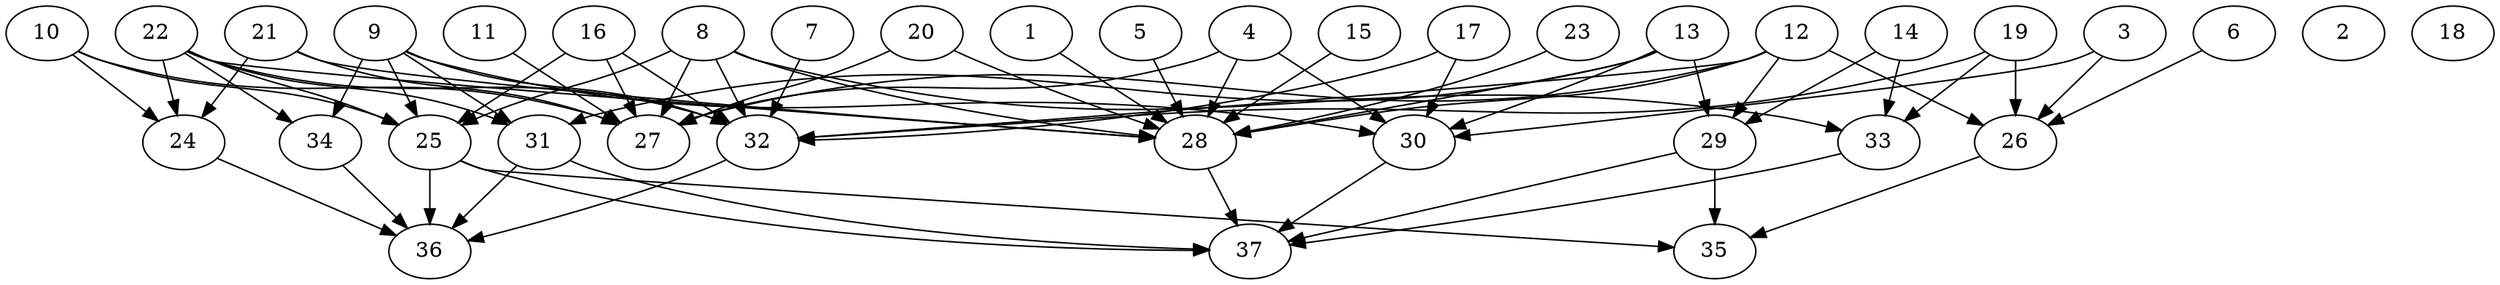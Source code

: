 // DAG (tier=3-complex, mode=compute, n=37, ccr=0.493, fat=0.867, density=0.657, regular=0.262, jump=0.255, mindata=1048576, maxdata=16777216)
// DAG automatically generated by daggen at Sun Aug 24 16:33:35 2025
// /home/ermia/Project/Environments/daggen/bin/daggen --dot --ccr 0.493 --fat 0.867 --regular 0.262 --density 0.657 --jump 0.255 --mindata 1048576 --maxdata 16777216 -n 37 
digraph G {
  1 [size="32165743103318476", alpha="0.12", expect_size="16082871551659238"]
  1 -> 28 [size ="23004381708288"]
  2 [size="7030505570511735", alpha="0.03", expect_size="3515252785255867"]
  3 [size="758497114042892", alpha="0.12", expect_size="379248557021446"]
  3 -> 26 [size ="22260354121728"]
  3 -> 30 [size ="22260354121728"]
  4 [size="2894254729437760192512", alpha="0.05", expect_size="1447127364718880096256"]
  4 -> 27 [size ="1624729832128512"]
  4 -> 28 [size ="1624729832128512"]
  4 -> 30 [size ="1624729832128512"]
  5 [size="24491678477156614144", alpha="0.10", expect_size="12245839238578307072"]
  5 -> 28 [size ="67468701728768"]
  6 [size="56307546297766952", alpha="0.05", expect_size="28153773148883476"]
  6 -> 26 [size ="1323754588209152"]
  7 [size="23774063825251348", alpha="0.09", expect_size="11887031912625674"]
  7 -> 32 [size ="1301717756936192"]
  8 [size="45432338964898728", alpha="0.15", expect_size="22716169482449364"]
  8 -> 25 [size ="1213401485279232"]
  8 -> 27 [size ="1213401485279232"]
  8 -> 28 [size ="1213401485279232"]
  8 -> 32 [size ="1213401485279232"]
  8 -> 33 [size ="1213401485279232"]
  9 [size="2310520485400312320", alpha="0.06", expect_size="1155260242700156160"]
  9 -> 25 [size ="2193631402262528"]
  9 -> 30 [size ="2193631402262528"]
  9 -> 31 [size ="2193631402262528"]
  9 -> 32 [size ="2193631402262528"]
  9 -> 34 [size ="2193631402262528"]
  10 [size="1270001557646187008", alpha="0.11", expect_size="635000778823093504"]
  10 -> 24 [size ="682651841200128"]
  10 -> 25 [size ="682651841200128"]
  10 -> 27 [size ="682651841200128"]
  11 [size="1161764690872436", alpha="0.18", expect_size="580882345436218"]
  11 -> 27 [size ="22755013558272"]
  12 [size="82019848964295098368", alpha="0.07", expect_size="41009924482147549184"]
  12 -> 26 [size ="151020520865792"]
  12 -> 27 [size ="151020520865792"]
  12 -> 28 [size ="151020520865792"]
  12 -> 29 [size ="151020520865792"]
  12 -> 32 [size ="151020520865792"]
  13 [size="1328025167872447744", alpha="0.10", expect_size="664012583936223872"]
  13 -> 28 [size ="1292746534944768"]
  13 -> 29 [size ="1292746534944768"]
  13 -> 30 [size ="1292746534944768"]
  13 -> 31 [size ="1292746534944768"]
  14 [size="95241160734639616", alpha="0.12", expect_size="47620580367319808"]
  14 -> 29 [size ="1708675429302272"]
  14 -> 33 [size ="1708675429302272"]
  15 [size="256741416552268", alpha="0.15", expect_size="128370708276134"]
  15 -> 28 [size ="20756176044032"]
  16 [size="1172623335199298551808", alpha="0.12", expect_size="586311667599649275904"]
  16 -> 25 [size ="889601845624832"]
  16 -> 27 [size ="889601845624832"]
  16 -> 32 [size ="889601845624832"]
  17 [size="881398656586744", alpha="0.11", expect_size="440699328293372"]
  17 -> 30 [size ="15629864140800"]
  17 -> 32 [size ="15629864140800"]
  18 [size="503495083647687458816", alpha="0.10", expect_size="251747541823843729408"]
  19 [size="1978005290069454", alpha="0.07", expect_size="989002645034727"]
  19 -> 26 [size ="83924407549952"]
  19 -> 32 [size ="83924407549952"]
  19 -> 33 [size ="83924407549952"]
  20 [size="1090797973463104640", alpha="0.05", expect_size="545398986731552320"]
  20 -> 27 [size ="654643243778048"]
  20 -> 28 [size ="654643243778048"]
  21 [size="2093630757272308154368", alpha="0.12", expect_size="1046815378636154077184"]
  21 -> 24 [size ="1309252404641792"]
  21 -> 27 [size ="1309252404641792"]
  21 -> 28 [size ="1309252404641792"]
  22 [size="549101115506720128", alpha="0.08", expect_size="274550557753360064"]
  22 -> 24 [size ="347365756108800"]
  22 -> 25 [size ="347365756108800"]
  22 -> 28 [size ="347365756108800"]
  22 -> 31 [size ="347365756108800"]
  22 -> 32 [size ="347365756108800"]
  22 -> 34 [size ="347365756108800"]
  23 [size="949384433805933150208", alpha="0.03", expect_size="474692216902966575104"]
  23 -> 28 [size ="772772024287232"]
  24 [size="970157366635665", alpha="0.01", expect_size="485078683317832"]
  24 -> 36 [size ="21852290285568"]
  25 [size="762069241468813312000", alpha="0.19", expect_size="381034620734406656000"]
  25 -> 35 [size ="667451339571200"]
  25 -> 36 [size ="667451339571200"]
  25 -> 37 [size ="667451339571200"]
  26 [size="2828009771037097984", alpha="0.03", expect_size="1414004885518548992"]
  26 -> 35 [size ="15998426021888"]
  27 [size="4519544994250635608064", alpha="0.10", expect_size="2259772497125317804032"]
  28 [size="182076017479778304000", alpha="0.01", expect_size="91038008739889152000"]
  28 -> 37 [size ="256995282124800"]
  29 [size="1670370805352048361472", alpha="0.01", expect_size="835185402676024180736"]
  29 -> 35 [size ="1126242505981952"]
  29 -> 37 [size ="1126242505981952"]
  30 [size="5713731254590984192", alpha="0.10", expect_size="2856865627295492096"]
  30 -> 37 [size ="2111397743820800"]
  31 [size="133292870807141584", alpha="0.03", expect_size="66646435403570792"]
  31 -> 36 [size ="77575170818048"]
  31 -> 37 [size ="77575170818048"]
  32 [size="231220252240672800", alpha="0.15", expect_size="115610126120336400"]
  32 -> 36 [size ="160710034194432"]
  33 [size="114859018074175056", alpha="0.02", expect_size="57429509037087528"]
  33 -> 37 [size ="49411660972032"]
  34 [size="10683643160487714", alpha="0.11", expect_size="5341821580243857"]
  34 -> 36 [size ="729749580152832"]
  35 [size="4715220429196574720", alpha="0.04", expect_size="2357610214598287360"]
  36 [size="4417867422061324926976", alpha="0.13", expect_size="2208933711030662463488"]
  37 [size="504440406272117440", alpha="0.04", expect_size="252220203136058720"]
}